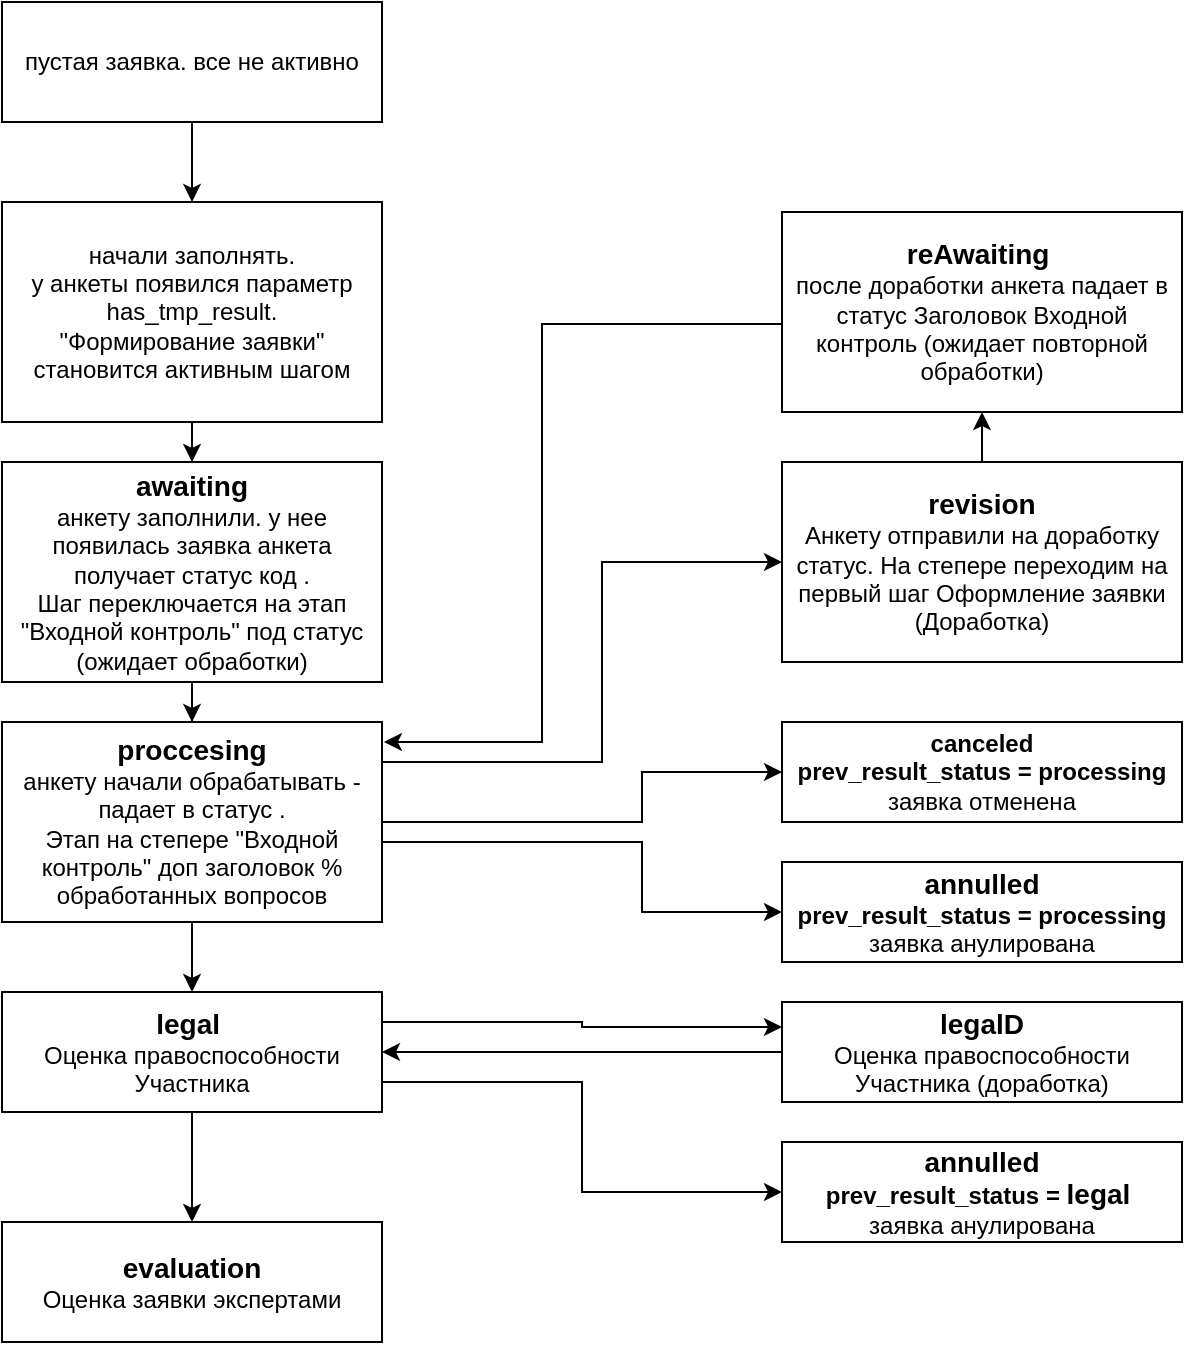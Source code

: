 <mxfile version="22.1.2" type="github">
  <diagram name="Page-1" id="235CuYbqS3Yk4kjO_mFH">
    <mxGraphModel dx="1195" dy="650" grid="1" gridSize="10" guides="1" tooltips="1" connect="1" arrows="1" fold="1" page="1" pageScale="1" pageWidth="850" pageHeight="1100" math="0" shadow="0">
      <root>
        <mxCell id="0" />
        <mxCell id="1" parent="0" />
        <mxCell id="J86eCyzd4n_c1m5tFe6B-4" value="" style="edgeStyle=orthogonalEdgeStyle;rounded=0;orthogonalLoop=1;jettySize=auto;html=1;" edge="1" parent="1" source="J86eCyzd4n_c1m5tFe6B-1" target="J86eCyzd4n_c1m5tFe6B-2">
          <mxGeometry relative="1" as="geometry" />
        </mxCell>
        <mxCell id="J86eCyzd4n_c1m5tFe6B-1" value="пустая заявка. все не активно" style="rounded=0;whiteSpace=wrap;html=1;" vertex="1" parent="1">
          <mxGeometry x="50" y="30" width="190" height="60" as="geometry" />
        </mxCell>
        <mxCell id="J86eCyzd4n_c1m5tFe6B-7" value="" style="edgeStyle=orthogonalEdgeStyle;rounded=0;orthogonalLoop=1;jettySize=auto;html=1;" edge="1" parent="1" source="J86eCyzd4n_c1m5tFe6B-2" target="J86eCyzd4n_c1m5tFe6B-6">
          <mxGeometry relative="1" as="geometry" />
        </mxCell>
        <mxCell id="J86eCyzd4n_c1m5tFe6B-2" value="начали заполнять. &lt;br&gt;у анкеты появился параметр has_tmp_result. &lt;br&gt;&quot;Формирование заявки&quot; становится активным шагом" style="rounded=0;whiteSpace=wrap;html=1;" vertex="1" parent="1">
          <mxGeometry x="50" y="130" width="190" height="110" as="geometry" />
        </mxCell>
        <mxCell id="J86eCyzd4n_c1m5tFe6B-9" value="" style="edgeStyle=orthogonalEdgeStyle;rounded=0;orthogonalLoop=1;jettySize=auto;html=1;" edge="1" parent="1" source="J86eCyzd4n_c1m5tFe6B-6" target="J86eCyzd4n_c1m5tFe6B-8">
          <mxGeometry relative="1" as="geometry" />
        </mxCell>
        <mxCell id="J86eCyzd4n_c1m5tFe6B-6" value="&lt;b&gt;&lt;font style=&quot;font-size: 14px;&quot;&gt;awaiting&lt;/font&gt;&lt;/b&gt;&lt;br&gt;анкету заполнили. у нее появилась заявка анкета получает статус код . &lt;br&gt;Шаг переключается на этап &quot;Входной контроль&quot; под статус (ожидает обработки)" style="rounded=0;whiteSpace=wrap;html=1;" vertex="1" parent="1">
          <mxGeometry x="50" y="260" width="190" height="110" as="geometry" />
        </mxCell>
        <mxCell id="J86eCyzd4n_c1m5tFe6B-11" value="" style="edgeStyle=orthogonalEdgeStyle;rounded=0;orthogonalLoop=1;jettySize=auto;html=1;" edge="1" parent="1" source="J86eCyzd4n_c1m5tFe6B-8" target="J86eCyzd4n_c1m5tFe6B-10">
          <mxGeometry relative="1" as="geometry" />
        </mxCell>
        <mxCell id="J86eCyzd4n_c1m5tFe6B-14" style="edgeStyle=orthogonalEdgeStyle;rounded=0;orthogonalLoop=1;jettySize=auto;html=1;entryX=0;entryY=0.5;entryDx=0;entryDy=0;" edge="1" parent="1" source="J86eCyzd4n_c1m5tFe6B-8" target="J86eCyzd4n_c1m5tFe6B-12">
          <mxGeometry relative="1" as="geometry">
            <Array as="points">
              <mxPoint x="350" y="410" />
              <mxPoint x="350" y="310" />
            </Array>
          </mxGeometry>
        </mxCell>
        <mxCell id="J86eCyzd4n_c1m5tFe6B-23" style="edgeStyle=orthogonalEdgeStyle;rounded=0;orthogonalLoop=1;jettySize=auto;html=1;" edge="1" parent="1" source="J86eCyzd4n_c1m5tFe6B-8" target="J86eCyzd4n_c1m5tFe6B-19">
          <mxGeometry relative="1" as="geometry">
            <Array as="points">
              <mxPoint x="370" y="440" />
              <mxPoint x="370" y="415" />
            </Array>
          </mxGeometry>
        </mxCell>
        <mxCell id="J86eCyzd4n_c1m5tFe6B-24" style="edgeStyle=orthogonalEdgeStyle;rounded=0;orthogonalLoop=1;jettySize=auto;html=1;exitX=1;exitY=0.75;exitDx=0;exitDy=0;entryX=0;entryY=0.5;entryDx=0;entryDy=0;" edge="1" parent="1" source="J86eCyzd4n_c1m5tFe6B-8" target="J86eCyzd4n_c1m5tFe6B-18">
          <mxGeometry relative="1" as="geometry">
            <Array as="points">
              <mxPoint x="240" y="450" />
              <mxPoint x="370" y="450" />
              <mxPoint x="370" y="485" />
            </Array>
          </mxGeometry>
        </mxCell>
        <mxCell id="J86eCyzd4n_c1m5tFe6B-8" value="&lt;b&gt;&lt;font style=&quot;font-size: 14px;&quot;&gt;proccesing&lt;/font&gt;&lt;/b&gt;&lt;br&gt;анкету начали обрабатывать - падает в статус . &lt;br&gt;Этап на степере &quot;Входной контроль&quot; доп заголовок % обработанных вопросов" style="rounded=0;whiteSpace=wrap;html=1;" vertex="1" parent="1">
          <mxGeometry x="50" y="390" width="190" height="100" as="geometry" />
        </mxCell>
        <mxCell id="J86eCyzd4n_c1m5tFe6B-32" style="edgeStyle=orthogonalEdgeStyle;rounded=0;orthogonalLoop=1;jettySize=auto;html=1;exitX=1;exitY=0.25;exitDx=0;exitDy=0;entryX=0;entryY=0.25;entryDx=0;entryDy=0;" edge="1" parent="1" source="J86eCyzd4n_c1m5tFe6B-10" target="J86eCyzd4n_c1m5tFe6B-25">
          <mxGeometry relative="1" as="geometry" />
        </mxCell>
        <mxCell id="J86eCyzd4n_c1m5tFe6B-35" style="edgeStyle=orthogonalEdgeStyle;rounded=0;orthogonalLoop=1;jettySize=auto;html=1;exitX=1;exitY=0.75;exitDx=0;exitDy=0;entryX=0;entryY=0.5;entryDx=0;entryDy=0;" edge="1" parent="1" source="J86eCyzd4n_c1m5tFe6B-10" target="J86eCyzd4n_c1m5tFe6B-34">
          <mxGeometry relative="1" as="geometry">
            <mxPoint x="330" y="660" as="targetPoint" />
          </mxGeometry>
        </mxCell>
        <mxCell id="J86eCyzd4n_c1m5tFe6B-37" style="edgeStyle=orthogonalEdgeStyle;rounded=0;orthogonalLoop=1;jettySize=auto;html=1;entryX=0.5;entryY=0;entryDx=0;entryDy=0;" edge="1" parent="1" source="J86eCyzd4n_c1m5tFe6B-10" target="J86eCyzd4n_c1m5tFe6B-36">
          <mxGeometry relative="1" as="geometry" />
        </mxCell>
        <mxCell id="J86eCyzd4n_c1m5tFe6B-10" value="&lt;b&gt;&lt;font style=&quot;font-size: 14px;&quot;&gt;legal&amp;nbsp;&lt;/font&gt;&lt;/b&gt;&lt;br&gt;Оценка правоспособности Участника" style="rounded=0;whiteSpace=wrap;html=1;" vertex="1" parent="1">
          <mxGeometry x="50" y="525" width="190" height="60" as="geometry" />
        </mxCell>
        <mxCell id="J86eCyzd4n_c1m5tFe6B-16" value="" style="edgeStyle=orthogonalEdgeStyle;rounded=0;orthogonalLoop=1;jettySize=auto;html=1;" edge="1" parent="1" source="J86eCyzd4n_c1m5tFe6B-12" target="J86eCyzd4n_c1m5tFe6B-15">
          <mxGeometry relative="1" as="geometry" />
        </mxCell>
        <mxCell id="J86eCyzd4n_c1m5tFe6B-12" value="&lt;font style=&quot;font-size: 14px;&quot;&gt;&lt;b&gt;revision&lt;br&gt;&lt;/b&gt;&lt;/font&gt;Анкету отправили на доработку статус. На степере переходим на первый шаг Оформление заявки (Доработка)" style="rounded=0;whiteSpace=wrap;html=1;" vertex="1" parent="1">
          <mxGeometry x="440" y="260" width="200" height="100" as="geometry" />
        </mxCell>
        <mxCell id="J86eCyzd4n_c1m5tFe6B-17" style="edgeStyle=orthogonalEdgeStyle;rounded=0;orthogonalLoop=1;jettySize=auto;html=1;entryX=1.005;entryY=0.1;entryDx=0;entryDy=0;entryPerimeter=0;" edge="1" parent="1" target="J86eCyzd4n_c1m5tFe6B-8">
          <mxGeometry relative="1" as="geometry">
            <mxPoint x="445" y="190" as="sourcePoint" />
            <mxPoint x="280" y="370" as="targetPoint" />
            <Array as="points">
              <mxPoint x="445" y="191" />
              <mxPoint x="320" y="191" />
              <mxPoint x="320" y="400" />
            </Array>
          </mxGeometry>
        </mxCell>
        <mxCell id="J86eCyzd4n_c1m5tFe6B-15" value="&lt;b&gt;&lt;font style=&quot;font-size: 14px;&quot;&gt;reAwaiting&amp;nbsp;&lt;/font&gt;&lt;/b&gt;&lt;br&gt;после доработки анкета падает в статус Заголовок Входной контроль (ожидает повторной обработки)" style="rounded=0;whiteSpace=wrap;html=1;" vertex="1" parent="1">
          <mxGeometry x="440" y="135" width="200" height="100" as="geometry" />
        </mxCell>
        <mxCell id="J86eCyzd4n_c1m5tFe6B-18" value="&lt;font style=&quot;&quot;&gt;&lt;b style=&quot;&quot;&gt;&lt;font style=&quot;font-size: 14px;&quot;&gt;annulled&lt;br&gt;&lt;/font&gt;&lt;/b&gt;&lt;b style=&quot;border-color: var(--border-color);&quot;&gt;prev_result_status = processing&lt;br style=&quot;border-color: var(--border-color);&quot;&gt;&lt;/b&gt;заявка анулирована&lt;br&gt;&lt;/font&gt;" style="rounded=0;whiteSpace=wrap;html=1;" vertex="1" parent="1">
          <mxGeometry x="440" y="460" width="200" height="50" as="geometry" />
        </mxCell>
        <mxCell id="J86eCyzd4n_c1m5tFe6B-19" value="&lt;b style=&quot;&quot;&gt;canceled&lt;br&gt;prev_result_status = processing&lt;br&gt;&lt;/b&gt;заявка отменена" style="rounded=0;whiteSpace=wrap;html=1;" vertex="1" parent="1">
          <mxGeometry x="440" y="390" width="200" height="50" as="geometry" />
        </mxCell>
        <mxCell id="J86eCyzd4n_c1m5tFe6B-30" style="edgeStyle=orthogonalEdgeStyle;rounded=0;orthogonalLoop=1;jettySize=auto;html=1;entryX=1;entryY=0.5;entryDx=0;entryDy=0;" edge="1" parent="1" source="J86eCyzd4n_c1m5tFe6B-25" target="J86eCyzd4n_c1m5tFe6B-10">
          <mxGeometry relative="1" as="geometry" />
        </mxCell>
        <mxCell id="J86eCyzd4n_c1m5tFe6B-25" value="&lt;b&gt;&lt;font style=&quot;font-size: 14px;&quot;&gt;legalD&lt;/font&gt;&lt;/b&gt;&lt;br&gt;Оценка правоспособности Участника (доработка)" style="rounded=0;whiteSpace=wrap;html=1;" vertex="1" parent="1">
          <mxGeometry x="440" y="530" width="200" height="50" as="geometry" />
        </mxCell>
        <mxCell id="J86eCyzd4n_c1m5tFe6B-34" value="&lt;font style=&quot;&quot;&gt;&lt;b style=&quot;&quot;&gt;&lt;font style=&quot;font-size: 14px;&quot;&gt;annulled&lt;br&gt;&lt;/font&gt;&lt;/b&gt;&lt;b style=&quot;border-color: var(--border-color);&quot;&gt;prev_result_status =&amp;nbsp;&lt;b style=&quot;border-color: var(--border-color);&quot;&gt;&lt;font style=&quot;border-color: var(--border-color); font-size: 14px;&quot;&gt;legal&amp;nbsp;&lt;/font&gt;&lt;/b&gt;&lt;br style=&quot;border-color: var(--border-color);&quot;&gt;&lt;/b&gt;заявка анулирована&lt;br&gt;&lt;/font&gt;" style="rounded=0;whiteSpace=wrap;html=1;" vertex="1" parent="1">
          <mxGeometry x="440" y="600" width="200" height="50" as="geometry" />
        </mxCell>
        <mxCell id="J86eCyzd4n_c1m5tFe6B-36" value="&lt;b&gt;&lt;font style=&quot;font-size: 14px;&quot;&gt;evaluation&lt;/font&gt;&lt;/b&gt;&lt;br&gt;Оценка заявки экспертами" style="rounded=0;whiteSpace=wrap;html=1;" vertex="1" parent="1">
          <mxGeometry x="50" y="640" width="190" height="60" as="geometry" />
        </mxCell>
      </root>
    </mxGraphModel>
  </diagram>
</mxfile>
